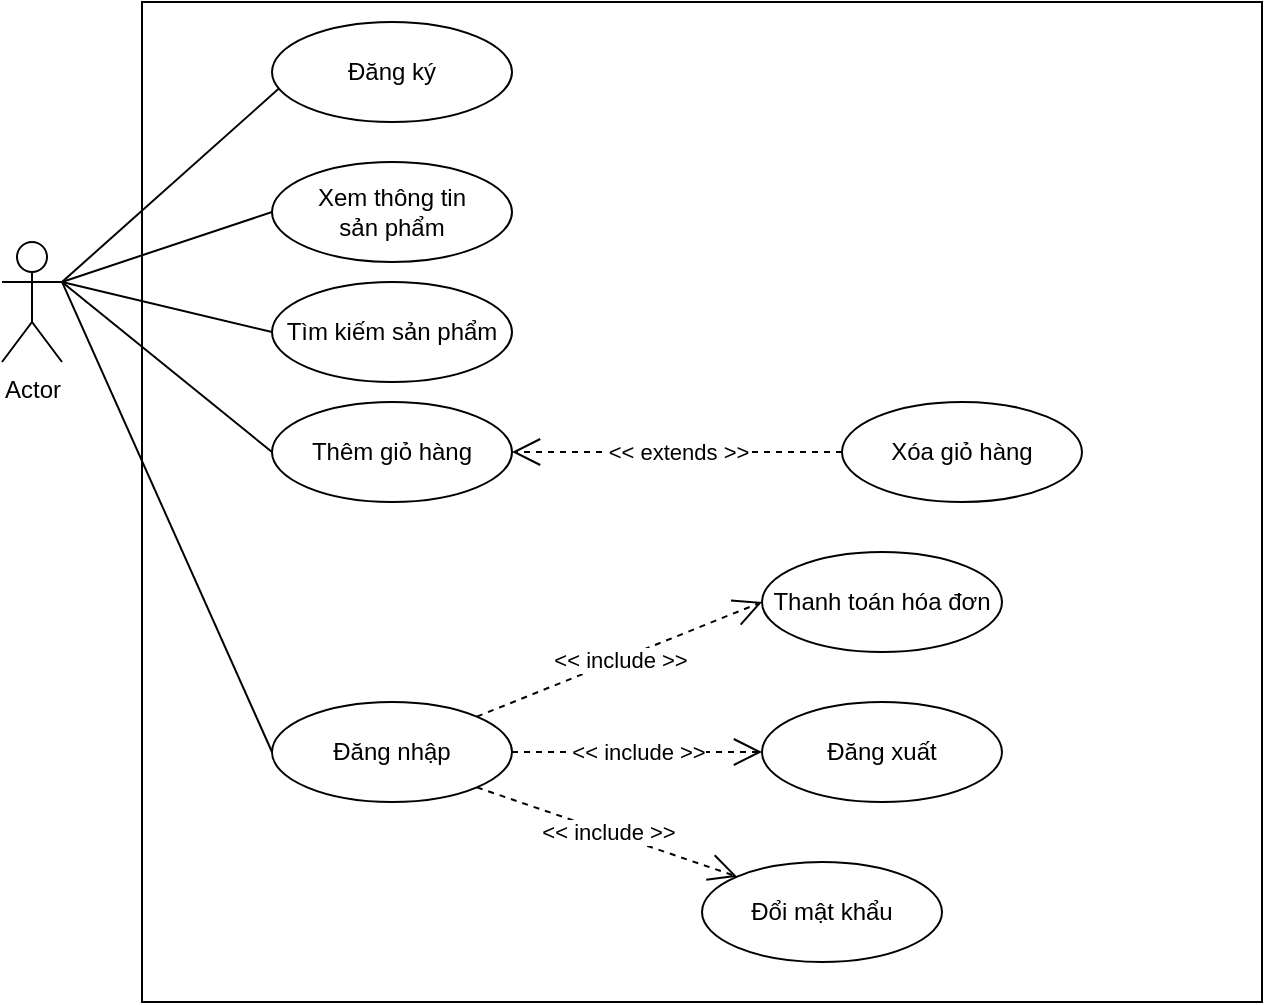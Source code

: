 <mxfile version="14.6.3" type="device"><diagram id="aUstX5bQvW3ycJrmKORf" name="Page-1"><mxGraphModel dx="920" dy="525" grid="1" gridSize="10" guides="1" tooltips="1" connect="1" arrows="1" fold="1" page="1" pageScale="1" pageWidth="850" pageHeight="1100" math="0" shadow="0"><root><mxCell id="0"/><mxCell id="1" parent="0"/><mxCell id="9MLMcLPve8VZHJbymUyb-1" value="" style="rounded=0;whiteSpace=wrap;html=1;" parent="1" vertex="1"><mxGeometry x="240" y="250" width="560" height="500" as="geometry"/></mxCell><mxCell id="9MLMcLPve8VZHJbymUyb-2" value="Actor" style="shape=umlActor;verticalLabelPosition=bottom;verticalAlign=top;html=1;outlineConnect=0;" parent="1" vertex="1"><mxGeometry x="170" y="370" width="30" height="60" as="geometry"/></mxCell><mxCell id="9MLMcLPve8VZHJbymUyb-3" value="" style="endArrow=none;html=1;exitX=1;exitY=0.333;exitDx=0;exitDy=0;exitPerimeter=0;entryX=0.031;entryY=0.661;entryDx=0;entryDy=0;entryPerimeter=0;" parent="1" source="9MLMcLPve8VZHJbymUyb-2" target="9MLMcLPve8VZHJbymUyb-4" edge="1"><mxGeometry width="50" height="50" relative="1" as="geometry"><mxPoint x="380" y="470" as="sourcePoint"/><mxPoint x="430" y="420" as="targetPoint"/></mxGeometry></mxCell><mxCell id="9MLMcLPve8VZHJbymUyb-4" value="" style="ellipse;whiteSpace=wrap;html=1;" parent="1" vertex="1"><mxGeometry x="305" y="260" width="120" height="50" as="geometry"/></mxCell><mxCell id="9MLMcLPve8VZHJbymUyb-5" value="" style="ellipse;whiteSpace=wrap;html=1;" parent="1" vertex="1"><mxGeometry x="305" y="330" width="120" height="50" as="geometry"/></mxCell><mxCell id="9MLMcLPve8VZHJbymUyb-6" value="Tìm kiếm sản phẩm" style="ellipse;whiteSpace=wrap;html=1;" parent="1" vertex="1"><mxGeometry x="305" y="390" width="120" height="50" as="geometry"/></mxCell><mxCell id="9MLMcLPve8VZHJbymUyb-7" value="Thêm giỏ hàng" style="ellipse;whiteSpace=wrap;html=1;" parent="1" vertex="1"><mxGeometry x="305" y="450" width="120" height="50" as="geometry"/></mxCell><mxCell id="9MLMcLPve8VZHJbymUyb-8" value="Đăng ký" style="text;html=1;strokeColor=none;fillColor=none;align=center;verticalAlign=middle;whiteSpace=wrap;rounded=0;" parent="1" vertex="1"><mxGeometry x="330" y="275" width="70" height="20" as="geometry"/></mxCell><mxCell id="9MLMcLPve8VZHJbymUyb-9" value="Xem thông tin sản phẩm" style="text;html=1;strokeColor=none;fillColor=none;align=center;verticalAlign=middle;whiteSpace=wrap;rounded=0;" parent="1" vertex="1"><mxGeometry x="320" y="345" width="90" height="20" as="geometry"/></mxCell><mxCell id="9MLMcLPve8VZHJbymUyb-12" value="Đăng nhập" style="ellipse;whiteSpace=wrap;html=1;" parent="1" vertex="1"><mxGeometry x="305" y="600" width="120" height="50" as="geometry"/></mxCell><mxCell id="9MLMcLPve8VZHJbymUyb-14" value="Đăng xuất" style="ellipse;whiteSpace=wrap;html=1;" parent="1" vertex="1"><mxGeometry x="550" y="600" width="120" height="50" as="geometry"/></mxCell><mxCell id="9MLMcLPve8VZHJbymUyb-15" value="Đổi mật khẩu" style="ellipse;whiteSpace=wrap;html=1;" parent="1" vertex="1"><mxGeometry x="520" y="680" width="120" height="50" as="geometry"/></mxCell><mxCell id="9MLMcLPve8VZHJbymUyb-16" value="Thanh toán hóa đơn" style="ellipse;whiteSpace=wrap;html=1;" parent="1" vertex="1"><mxGeometry x="550" y="525" width="120" height="50" as="geometry"/></mxCell><mxCell id="9MLMcLPve8VZHJbymUyb-18" value="" style="endArrow=none;html=1;exitX=1;exitY=0.333;exitDx=0;exitDy=0;exitPerimeter=0;entryX=0;entryY=0.5;entryDx=0;entryDy=0;" parent="1" source="9MLMcLPve8VZHJbymUyb-2" target="9MLMcLPve8VZHJbymUyb-7" edge="1"><mxGeometry width="50" height="50" relative="1" as="geometry"><mxPoint x="380" y="450" as="sourcePoint"/><mxPoint x="430" y="400" as="targetPoint"/></mxGeometry></mxCell><mxCell id="9MLMcLPve8VZHJbymUyb-19" value="" style="endArrow=none;html=1;exitX=1;exitY=0.333;exitDx=0;exitDy=0;exitPerimeter=0;entryX=0;entryY=0.5;entryDx=0;entryDy=0;" parent="1" source="9MLMcLPve8VZHJbymUyb-2" target="9MLMcLPve8VZHJbymUyb-6" edge="1"><mxGeometry width="50" height="50" relative="1" as="geometry"><mxPoint x="380" y="450" as="sourcePoint"/><mxPoint x="430" y="400" as="targetPoint"/></mxGeometry></mxCell><mxCell id="9MLMcLPve8VZHJbymUyb-20" value="" style="endArrow=none;html=1;exitX=1;exitY=0.333;exitDx=0;exitDy=0;exitPerimeter=0;entryX=0;entryY=0.5;entryDx=0;entryDy=0;" parent="1" source="9MLMcLPve8VZHJbymUyb-2" target="9MLMcLPve8VZHJbymUyb-5" edge="1"><mxGeometry width="50" height="50" relative="1" as="geometry"><mxPoint x="380" y="450" as="sourcePoint"/><mxPoint x="430" y="400" as="targetPoint"/></mxGeometry></mxCell><mxCell id="9MLMcLPve8VZHJbymUyb-21" value="" style="endArrow=none;html=1;exitX=1;exitY=0.333;exitDx=0;exitDy=0;exitPerimeter=0;entryX=0;entryY=0.5;entryDx=0;entryDy=0;" parent="1" source="9MLMcLPve8VZHJbymUyb-2" target="9MLMcLPve8VZHJbymUyb-12" edge="1"><mxGeometry width="50" height="50" relative="1" as="geometry"><mxPoint x="380" y="520" as="sourcePoint"/><mxPoint x="430" y="470" as="targetPoint"/></mxGeometry></mxCell><mxCell id="9MLMcLPve8VZHJbymUyb-24" value="Xóa giỏ hàng" style="ellipse;whiteSpace=wrap;html=1;" parent="1" vertex="1"><mxGeometry x="590" y="450" width="120" height="50" as="geometry"/></mxCell><mxCell id="9MLMcLPve8VZHJbymUyb-25" value="&amp;lt;&amp;lt; include &amp;gt;&amp;gt;" style="endArrow=open;endSize=12;dashed=1;html=1;entryX=0;entryY=0.5;entryDx=0;entryDy=0;exitX=1;exitY=0;exitDx=0;exitDy=0;" parent="1" source="9MLMcLPve8VZHJbymUyb-12" target="9MLMcLPve8VZHJbymUyb-16" edge="1"><mxGeometry width="160" relative="1" as="geometry"><mxPoint x="320" y="570" as="sourcePoint"/><mxPoint x="480" y="570" as="targetPoint"/><Array as="points"/><mxPoint as="offset"/></mxGeometry></mxCell><mxCell id="9MLMcLPve8VZHJbymUyb-26" value="&amp;lt;&amp;lt; include &amp;gt;&amp;gt;" style="endArrow=open;endSize=12;dashed=1;html=1;entryX=0;entryY=0.5;entryDx=0;entryDy=0;exitX=1;exitY=0.5;exitDx=0;exitDy=0;" parent="1" source="9MLMcLPve8VZHJbymUyb-12" target="9MLMcLPve8VZHJbymUyb-14" edge="1"><mxGeometry width="160" relative="1" as="geometry"><mxPoint x="520" y="575" as="sourcePoint"/><mxPoint x="375" y="610" as="targetPoint"/><Array as="points"/><mxPoint as="offset"/></mxGeometry></mxCell><mxCell id="9MLMcLPve8VZHJbymUyb-27" value="&amp;lt;&amp;lt; include &amp;gt;&amp;gt;" style="endArrow=open;endSize=12;dashed=1;html=1;exitX=1;exitY=1;exitDx=0;exitDy=0;entryX=0;entryY=0;entryDx=0;entryDy=0;" parent="1" source="9MLMcLPve8VZHJbymUyb-12" target="9MLMcLPve8VZHJbymUyb-15" edge="1"><mxGeometry width="160" relative="1" as="geometry"><mxPoint x="530" y="585" as="sourcePoint"/><mxPoint x="385" y="620" as="targetPoint"/><Array as="points"/><mxPoint as="offset"/></mxGeometry></mxCell><mxCell id="9MLMcLPve8VZHJbymUyb-28" value="&amp;lt;&amp;lt; extends &amp;gt;&amp;gt;" style="endArrow=open;endSize=12;dashed=1;html=1;entryX=1;entryY=0.5;entryDx=0;entryDy=0;exitX=0;exitY=0.5;exitDx=0;exitDy=0;" parent="1" source="9MLMcLPve8VZHJbymUyb-24" target="9MLMcLPve8VZHJbymUyb-7" edge="1"><mxGeometry width="160" relative="1" as="geometry"><mxPoint x="540" y="595" as="sourcePoint"/><mxPoint x="395" y="630" as="targetPoint"/><Array as="points"/><mxPoint as="offset"/></mxGeometry></mxCell></root></mxGraphModel></diagram></mxfile>